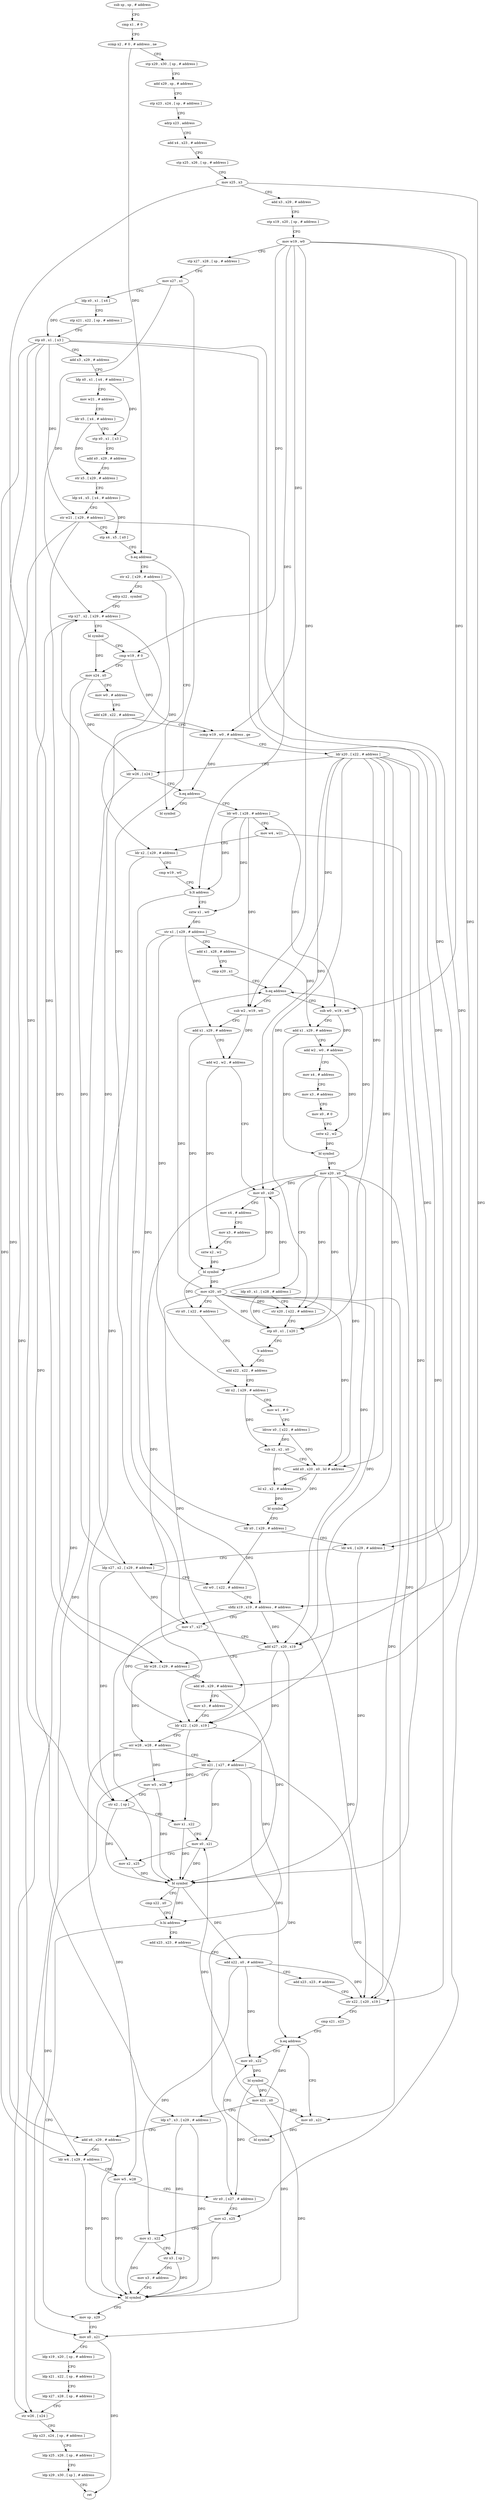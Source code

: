 digraph "func" {
"4353232" [label = "sub sp , sp , # address" ]
"4353236" [label = "cmp x1 , # 0" ]
"4353240" [label = "ccmp x2 , # 0 , # address , ne" ]
"4353244" [label = "stp x29 , x30 , [ sp , # address ]" ]
"4353248" [label = "add x29 , sp , # address" ]
"4353252" [label = "stp x23 , x24 , [ sp , # address ]" ]
"4353256" [label = "adrp x23 , address" ]
"4353260" [label = "add x4 , x23 , # address" ]
"4353264" [label = "stp x25 , x26 , [ sp , # address ]" ]
"4353268" [label = "mov x25 , x3" ]
"4353272" [label = "add x3 , x29 , # address" ]
"4353276" [label = "stp x19 , x20 , [ sp , # address ]" ]
"4353280" [label = "mov w19 , w0" ]
"4353284" [label = "stp x27 , x28 , [ sp , # address ]" ]
"4353288" [label = "mov x27 , x1" ]
"4353292" [label = "ldp x0 , x1 , [ x4 ]" ]
"4353296" [label = "stp x21 , x22 , [ sp , # address ]" ]
"4353300" [label = "stp x0 , x1 , [ x3 ]" ]
"4353304" [label = "add x3 , x29 , # address" ]
"4353308" [label = "ldp x0 , x1 , [ x4 , # address ]" ]
"4353312" [label = "mov w21 , # address" ]
"4353316" [label = "ldr x5 , [ x4 , # address ]" ]
"4353320" [label = "stp x0 , x1 , [ x3 ]" ]
"4353324" [label = "add x0 , x29 , # address" ]
"4353328" [label = "str x5 , [ x29 , # address ]" ]
"4353332" [label = "ldp x4 , x5 , [ x4 , # address ]" ]
"4353336" [label = "str w21 , [ x29 , # address ]" ]
"4353340" [label = "stp x4 , x5 , [ x0 ]" ]
"4353344" [label = "b.eq address" ]
"4353772" [label = "bl symbol" ]
"4353348" [label = "str x2 , [ x29 , # address ]" ]
"4353352" [label = "adrp x22 , symbol" ]
"4353356" [label = "stp x27 , x2 , [ x29 , # address ]" ]
"4353360" [label = "bl symbol" ]
"4353364" [label = "cmp w19 , # 0" ]
"4353368" [label = "mov x24 , x0" ]
"4353372" [label = "mov w0 , # address" ]
"4353376" [label = "add x28 , x22 , # address" ]
"4353380" [label = "ccmp w19 , w0 , # address , ge" ]
"4353384" [label = "ldr x20 , [ x22 , # address ]" ]
"4353388" [label = "ldr w26 , [ x24 ]" ]
"4353392" [label = "b.eq address" ]
"4353396" [label = "ldr w0 , [ x28 , # address ]" ]
"4353400" [label = "mov w4 , w21" ]
"4353404" [label = "ldr x2 , [ x29 , # address ]" ]
"4353408" [label = "cmp w19 , w0" ]
"4353412" [label = "b.lt address" ]
"4353524" [label = "sbfiz x19 , x19 , # address , # address" ]
"4353416" [label = "sxtw x1 , w0" ]
"4353528" [label = "mov x7 , x27" ]
"4353532" [label = "add x27 , x20 , x19" ]
"4353536" [label = "ldr w28 , [ x29 , # address ]" ]
"4353540" [label = "add x6 , x29 , # address" ]
"4353544" [label = "mov x3 , # address" ]
"4353548" [label = "ldr x22 , [ x20 , x19 ]" ]
"4353552" [label = "orr w28 , w28 , # address" ]
"4353556" [label = "ldr x21 , [ x27 , # address ]" ]
"4353560" [label = "mov w5 , w28" ]
"4353564" [label = "str x2 , [ sp ]" ]
"4353568" [label = "mov x1 , x22" ]
"4353572" [label = "mov x0 , x21" ]
"4353576" [label = "mov x2 , x25" ]
"4353580" [label = "bl symbol" ]
"4353584" [label = "cmp x22 , x0" ]
"4353588" [label = "b.hi address" ]
"4353676" [label = "mov sp , x29" ]
"4353592" [label = "add x23 , x23 , # address" ]
"4353420" [label = "str x1 , [ x29 , # address ]" ]
"4353424" [label = "add x1 , x28 , # address" ]
"4353428" [label = "cmp x20 , x1" ]
"4353432" [label = "b.eq address" ]
"4353720" [label = "sub w0 , w19 , w0" ]
"4353436" [label = "sub w2 , w19 , w0" ]
"4353680" [label = "mov x0 , x21" ]
"4353684" [label = "ldp x19 , x20 , [ sp , # address ]" ]
"4353688" [label = "ldp x21 , x22 , [ sp , # address ]" ]
"4353692" [label = "ldp x27 , x28 , [ sp , # address ]" ]
"4353696" [label = "str w26 , [ x24 ]" ]
"4353700" [label = "ldp x23 , x24 , [ sp , # address ]" ]
"4353704" [label = "ldp x25 , x26 , [ sp , # address ]" ]
"4353708" [label = "ldp x29 , x30 , [ sp ] , # address" ]
"4353712" [label = "ret" ]
"4353596" [label = "add x22 , x0 , # address" ]
"4353600" [label = "add x23 , x23 , # address" ]
"4353604" [label = "str x22 , [ x20 , x19 ]" ]
"4353608" [label = "cmp x21 , x23" ]
"4353612" [label = "b.eq address" ]
"4353624" [label = "mov x0 , x22" ]
"4353616" [label = "mov x0 , x21" ]
"4353724" [label = "add x1 , x29 , # address" ]
"4353728" [label = "add w2 , w0 , # address" ]
"4353732" [label = "mov x4 , # address" ]
"4353736" [label = "mov x3 , # address" ]
"4353740" [label = "mov x0 , # 0" ]
"4353744" [label = "sxtw x2 , w2" ]
"4353748" [label = "bl symbol" ]
"4353752" [label = "mov x20 , x0" ]
"4353756" [label = "ldp x0 , x1 , [ x28 , # address ]" ]
"4353760" [label = "str x20 , [ x22 , # address ]" ]
"4353764" [label = "stp x0 , x1 , [ x20 ]" ]
"4353768" [label = "b address" ]
"4353476" [label = "add x22 , x22 , # address" ]
"4353440" [label = "add x1 , x29 , # address" ]
"4353444" [label = "add w2 , w2 , # address" ]
"4353448" [label = "mov x0 , x20" ]
"4353452" [label = "mov x4 , # address" ]
"4353456" [label = "mov x3 , # address" ]
"4353460" [label = "sxtw x2 , w2" ]
"4353464" [label = "bl symbol" ]
"4353468" [label = "mov x20 , x0" ]
"4353472" [label = "str x0 , [ x22 , # address ]" ]
"4353628" [label = "bl symbol" ]
"4353632" [label = "mov x21 , x0" ]
"4353636" [label = "ldp x7 , x3 , [ x29 , # address ]" ]
"4353640" [label = "add x6 , x29 , # address" ]
"4353644" [label = "ldr w4 , [ x29 , # address ]" ]
"4353648" [label = "mov w5 , w28" ]
"4353652" [label = "str x0 , [ x27 , # address ]" ]
"4353656" [label = "mov x2 , x25" ]
"4353660" [label = "mov x1 , x22" ]
"4353664" [label = "str x3 , [ sp ]" ]
"4353668" [label = "mov x3 , # address" ]
"4353672" [label = "bl symbol" ]
"4353620" [label = "bl symbol" ]
"4353480" [label = "ldr x2 , [ x29 , # address ]" ]
"4353484" [label = "mov w1 , # 0" ]
"4353488" [label = "ldrsw x0 , [ x22 , # address ]" ]
"4353492" [label = "sub x2 , x2 , x0" ]
"4353496" [label = "add x0 , x20 , x0 , lsl # address" ]
"4353500" [label = "lsl x2 , x2 , # address" ]
"4353504" [label = "bl symbol" ]
"4353508" [label = "ldr x0 , [ x29 , # address ]" ]
"4353512" [label = "ldr w4 , [ x29 , # address ]" ]
"4353516" [label = "ldp x27 , x2 , [ x29 , # address ]" ]
"4353520" [label = "str w0 , [ x22 , # address ]" ]
"4353232" -> "4353236" [ label = "CFG" ]
"4353236" -> "4353240" [ label = "CFG" ]
"4353240" -> "4353244" [ label = "CFG" ]
"4353240" -> "4353344" [ label = "DFG" ]
"4353244" -> "4353248" [ label = "CFG" ]
"4353248" -> "4353252" [ label = "CFG" ]
"4353252" -> "4353256" [ label = "CFG" ]
"4353256" -> "4353260" [ label = "CFG" ]
"4353260" -> "4353264" [ label = "CFG" ]
"4353264" -> "4353268" [ label = "CFG" ]
"4353268" -> "4353272" [ label = "CFG" ]
"4353268" -> "4353576" [ label = "DFG" ]
"4353268" -> "4353656" [ label = "DFG" ]
"4353272" -> "4353276" [ label = "CFG" ]
"4353276" -> "4353280" [ label = "CFG" ]
"4353280" -> "4353284" [ label = "CFG" ]
"4353280" -> "4353364" [ label = "DFG" ]
"4353280" -> "4353380" [ label = "DFG" ]
"4353280" -> "4353412" [ label = "DFG" ]
"4353280" -> "4353524" [ label = "DFG" ]
"4353280" -> "4353720" [ label = "DFG" ]
"4353280" -> "4353436" [ label = "DFG" ]
"4353284" -> "4353288" [ label = "CFG" ]
"4353288" -> "4353292" [ label = "CFG" ]
"4353288" -> "4353356" [ label = "DFG" ]
"4353288" -> "4353528" [ label = "DFG" ]
"4353292" -> "4353296" [ label = "CFG" ]
"4353292" -> "4353300" [ label = "DFG" ]
"4353296" -> "4353300" [ label = "CFG" ]
"4353300" -> "4353304" [ label = "CFG" ]
"4353300" -> "4353336" [ label = "DFG" ]
"4353300" -> "4353536" [ label = "DFG" ]
"4353300" -> "4353644" [ label = "DFG" ]
"4353300" -> "4353512" [ label = "DFG" ]
"4353300" -> "4353540" [ label = "DFG" ]
"4353300" -> "4353640" [ label = "DFG" ]
"4353304" -> "4353308" [ label = "CFG" ]
"4353308" -> "4353312" [ label = "CFG" ]
"4353308" -> "4353320" [ label = "DFG" ]
"4353312" -> "4353316" [ label = "CFG" ]
"4353316" -> "4353320" [ label = "CFG" ]
"4353316" -> "4353328" [ label = "DFG" ]
"4353320" -> "4353324" [ label = "CFG" ]
"4353324" -> "4353328" [ label = "CFG" ]
"4353328" -> "4353332" [ label = "CFG" ]
"4353332" -> "4353336" [ label = "CFG" ]
"4353332" -> "4353340" [ label = "DFG" ]
"4353336" -> "4353340" [ label = "CFG" ]
"4353336" -> "4353536" [ label = "DFG" ]
"4353336" -> "4353644" [ label = "DFG" ]
"4353336" -> "4353512" [ label = "DFG" ]
"4353340" -> "4353344" [ label = "CFG" ]
"4353344" -> "4353772" [ label = "CFG" ]
"4353344" -> "4353348" [ label = "CFG" ]
"4353348" -> "4353352" [ label = "CFG" ]
"4353348" -> "4353404" [ label = "DFG" ]
"4353352" -> "4353356" [ label = "CFG" ]
"4353356" -> "4353360" [ label = "CFG" ]
"4353356" -> "4353636" [ label = "DFG" ]
"4353356" -> "4353516" [ label = "DFG" ]
"4353360" -> "4353364" [ label = "CFG" ]
"4353360" -> "4353368" [ label = "DFG" ]
"4353364" -> "4353368" [ label = "CFG" ]
"4353364" -> "4353380" [ label = "DFG" ]
"4353368" -> "4353372" [ label = "CFG" ]
"4353368" -> "4353388" [ label = "DFG" ]
"4353368" -> "4353696" [ label = "DFG" ]
"4353372" -> "4353376" [ label = "CFG" ]
"4353376" -> "4353380" [ label = "CFG" ]
"4353380" -> "4353384" [ label = "CFG" ]
"4353380" -> "4353392" [ label = "DFG" ]
"4353384" -> "4353388" [ label = "CFG" ]
"4353384" -> "4353532" [ label = "DFG" ]
"4353384" -> "4353548" [ label = "DFG" ]
"4353384" -> "4353432" [ label = "DFG" ]
"4353384" -> "4353604" [ label = "DFG" ]
"4353384" -> "4353760" [ label = "DFG" ]
"4353384" -> "4353764" [ label = "DFG" ]
"4353384" -> "4353448" [ label = "DFG" ]
"4353384" -> "4353496" [ label = "DFG" ]
"4353388" -> "4353392" [ label = "CFG" ]
"4353388" -> "4353696" [ label = "DFG" ]
"4353392" -> "4353772" [ label = "CFG" ]
"4353392" -> "4353396" [ label = "CFG" ]
"4353396" -> "4353400" [ label = "CFG" ]
"4353396" -> "4353412" [ label = "DFG" ]
"4353396" -> "4353416" [ label = "DFG" ]
"4353396" -> "4353720" [ label = "DFG" ]
"4353396" -> "4353436" [ label = "DFG" ]
"4353400" -> "4353404" [ label = "CFG" ]
"4353400" -> "4353580" [ label = "DFG" ]
"4353404" -> "4353408" [ label = "CFG" ]
"4353404" -> "4353564" [ label = "DFG" ]
"4353408" -> "4353412" [ label = "CFG" ]
"4353412" -> "4353524" [ label = "CFG" ]
"4353412" -> "4353416" [ label = "CFG" ]
"4353524" -> "4353528" [ label = "CFG" ]
"4353524" -> "4353532" [ label = "DFG" ]
"4353524" -> "4353548" [ label = "DFG" ]
"4353524" -> "4353604" [ label = "DFG" ]
"4353416" -> "4353420" [ label = "DFG" ]
"4353528" -> "4353532" [ label = "CFG" ]
"4353528" -> "4353580" [ label = "DFG" ]
"4353532" -> "4353536" [ label = "CFG" ]
"4353532" -> "4353556" [ label = "DFG" ]
"4353532" -> "4353652" [ label = "DFG" ]
"4353536" -> "4353540" [ label = "CFG" ]
"4353536" -> "4353552" [ label = "DFG" ]
"4353540" -> "4353544" [ label = "CFG" ]
"4353540" -> "4353580" [ label = "DFG" ]
"4353544" -> "4353548" [ label = "CFG" ]
"4353548" -> "4353552" [ label = "CFG" ]
"4353548" -> "4353568" [ label = "DFG" ]
"4353548" -> "4353588" [ label = "DFG" ]
"4353552" -> "4353556" [ label = "CFG" ]
"4353552" -> "4353560" [ label = "DFG" ]
"4353552" -> "4353648" [ label = "DFG" ]
"4353556" -> "4353560" [ label = "CFG" ]
"4353556" -> "4353572" [ label = "DFG" ]
"4353556" -> "4353680" [ label = "DFG" ]
"4353556" -> "4353612" [ label = "DFG" ]
"4353556" -> "4353616" [ label = "DFG" ]
"4353560" -> "4353564" [ label = "CFG" ]
"4353560" -> "4353580" [ label = "DFG" ]
"4353564" -> "4353568" [ label = "CFG" ]
"4353564" -> "4353580" [ label = "DFG" ]
"4353568" -> "4353572" [ label = "CFG" ]
"4353568" -> "4353580" [ label = "DFG" ]
"4353572" -> "4353576" [ label = "CFG" ]
"4353572" -> "4353580" [ label = "DFG" ]
"4353576" -> "4353580" [ label = "DFG" ]
"4353580" -> "4353584" [ label = "CFG" ]
"4353580" -> "4353588" [ label = "DFG" ]
"4353580" -> "4353596" [ label = "DFG" ]
"4353584" -> "4353588" [ label = "CFG" ]
"4353588" -> "4353676" [ label = "CFG" ]
"4353588" -> "4353592" [ label = "CFG" ]
"4353676" -> "4353680" [ label = "CFG" ]
"4353592" -> "4353596" [ label = "CFG" ]
"4353420" -> "4353424" [ label = "CFG" ]
"4353420" -> "4353480" [ label = "DFG" ]
"4353420" -> "4353508" [ label = "DFG" ]
"4353420" -> "4353724" [ label = "DFG" ]
"4353420" -> "4353440" [ label = "DFG" ]
"4353424" -> "4353428" [ label = "CFG" ]
"4353428" -> "4353432" [ label = "CFG" ]
"4353432" -> "4353720" [ label = "CFG" ]
"4353432" -> "4353436" [ label = "CFG" ]
"4353720" -> "4353724" [ label = "CFG" ]
"4353720" -> "4353728" [ label = "DFG" ]
"4353436" -> "4353440" [ label = "CFG" ]
"4353436" -> "4353444" [ label = "DFG" ]
"4353680" -> "4353684" [ label = "CFG" ]
"4353680" -> "4353712" [ label = "DFG" ]
"4353684" -> "4353688" [ label = "CFG" ]
"4353688" -> "4353692" [ label = "CFG" ]
"4353692" -> "4353696" [ label = "CFG" ]
"4353696" -> "4353700" [ label = "CFG" ]
"4353700" -> "4353704" [ label = "CFG" ]
"4353704" -> "4353708" [ label = "CFG" ]
"4353708" -> "4353712" [ label = "CFG" ]
"4353596" -> "4353600" [ label = "CFG" ]
"4353596" -> "4353604" [ label = "DFG" ]
"4353596" -> "4353624" [ label = "DFG" ]
"4353596" -> "4353660" [ label = "DFG" ]
"4353600" -> "4353604" [ label = "CFG" ]
"4353604" -> "4353608" [ label = "CFG" ]
"4353608" -> "4353612" [ label = "CFG" ]
"4353612" -> "4353624" [ label = "CFG" ]
"4353612" -> "4353616" [ label = "CFG" ]
"4353624" -> "4353628" [ label = "DFG" ]
"4353616" -> "4353620" [ label = "DFG" ]
"4353724" -> "4353728" [ label = "CFG" ]
"4353724" -> "4353748" [ label = "DFG" ]
"4353728" -> "4353732" [ label = "CFG" ]
"4353728" -> "4353744" [ label = "DFG" ]
"4353732" -> "4353736" [ label = "CFG" ]
"4353736" -> "4353740" [ label = "CFG" ]
"4353740" -> "4353744" [ label = "CFG" ]
"4353744" -> "4353748" [ label = "DFG" ]
"4353748" -> "4353752" [ label = "DFG" ]
"4353752" -> "4353756" [ label = "CFG" ]
"4353752" -> "4353432" [ label = "DFG" ]
"4353752" -> "4353532" [ label = "DFG" ]
"4353752" -> "4353548" [ label = "DFG" ]
"4353752" -> "4353604" [ label = "DFG" ]
"4353752" -> "4353760" [ label = "DFG" ]
"4353752" -> "4353764" [ label = "DFG" ]
"4353752" -> "4353448" [ label = "DFG" ]
"4353752" -> "4353496" [ label = "DFG" ]
"4353756" -> "4353760" [ label = "CFG" ]
"4353756" -> "4353764" [ label = "DFG" ]
"4353760" -> "4353764" [ label = "CFG" ]
"4353764" -> "4353768" [ label = "CFG" ]
"4353768" -> "4353476" [ label = "CFG" ]
"4353476" -> "4353480" [ label = "CFG" ]
"4353440" -> "4353444" [ label = "CFG" ]
"4353440" -> "4353464" [ label = "DFG" ]
"4353444" -> "4353448" [ label = "CFG" ]
"4353444" -> "4353460" [ label = "DFG" ]
"4353448" -> "4353452" [ label = "CFG" ]
"4353448" -> "4353464" [ label = "DFG" ]
"4353452" -> "4353456" [ label = "CFG" ]
"4353456" -> "4353460" [ label = "CFG" ]
"4353460" -> "4353464" [ label = "DFG" ]
"4353464" -> "4353468" [ label = "DFG" ]
"4353464" -> "4353472" [ label = "DFG" ]
"4353468" -> "4353472" [ label = "CFG" ]
"4353468" -> "4353432" [ label = "DFG" ]
"4353468" -> "4353760" [ label = "DFG" ]
"4353468" -> "4353448" [ label = "DFG" ]
"4353468" -> "4353532" [ label = "DFG" ]
"4353468" -> "4353548" [ label = "DFG" ]
"4353468" -> "4353604" [ label = "DFG" ]
"4353468" -> "4353764" [ label = "DFG" ]
"4353468" -> "4353496" [ label = "DFG" ]
"4353472" -> "4353476" [ label = "CFG" ]
"4353628" -> "4353632" [ label = "DFG" ]
"4353628" -> "4353652" [ label = "DFG" ]
"4353628" -> "4353672" [ label = "DFG" ]
"4353632" -> "4353636" [ label = "CFG" ]
"4353632" -> "4353572" [ label = "DFG" ]
"4353632" -> "4353680" [ label = "DFG" ]
"4353632" -> "4353612" [ label = "DFG" ]
"4353632" -> "4353616" [ label = "DFG" ]
"4353636" -> "4353640" [ label = "CFG" ]
"4353636" -> "4353672" [ label = "DFG" ]
"4353636" -> "4353664" [ label = "DFG" ]
"4353640" -> "4353644" [ label = "CFG" ]
"4353640" -> "4353672" [ label = "DFG" ]
"4353644" -> "4353648" [ label = "CFG" ]
"4353644" -> "4353672" [ label = "DFG" ]
"4353648" -> "4353652" [ label = "CFG" ]
"4353648" -> "4353672" [ label = "DFG" ]
"4353652" -> "4353656" [ label = "CFG" ]
"4353656" -> "4353660" [ label = "CFG" ]
"4353656" -> "4353672" [ label = "DFG" ]
"4353660" -> "4353664" [ label = "CFG" ]
"4353660" -> "4353672" [ label = "DFG" ]
"4353664" -> "4353668" [ label = "CFG" ]
"4353664" -> "4353672" [ label = "DFG" ]
"4353668" -> "4353672" [ label = "CFG" ]
"4353672" -> "4353676" [ label = "CFG" ]
"4353620" -> "4353624" [ label = "CFG" ]
"4353480" -> "4353484" [ label = "CFG" ]
"4353480" -> "4353492" [ label = "DFG" ]
"4353484" -> "4353488" [ label = "CFG" ]
"4353488" -> "4353492" [ label = "DFG" ]
"4353488" -> "4353496" [ label = "DFG" ]
"4353492" -> "4353496" [ label = "CFG" ]
"4353492" -> "4353500" [ label = "DFG" ]
"4353496" -> "4353500" [ label = "CFG" ]
"4353496" -> "4353504" [ label = "DFG" ]
"4353500" -> "4353504" [ label = "DFG" ]
"4353504" -> "4353508" [ label = "CFG" ]
"4353508" -> "4353512" [ label = "CFG" ]
"4353508" -> "4353520" [ label = "DFG" ]
"4353512" -> "4353516" [ label = "CFG" ]
"4353512" -> "4353580" [ label = "DFG" ]
"4353516" -> "4353520" [ label = "CFG" ]
"4353516" -> "4353356" [ label = "DFG" ]
"4353516" -> "4353528" [ label = "DFG" ]
"4353516" -> "4353564" [ label = "DFG" ]
"4353520" -> "4353524" [ label = "CFG" ]
}
